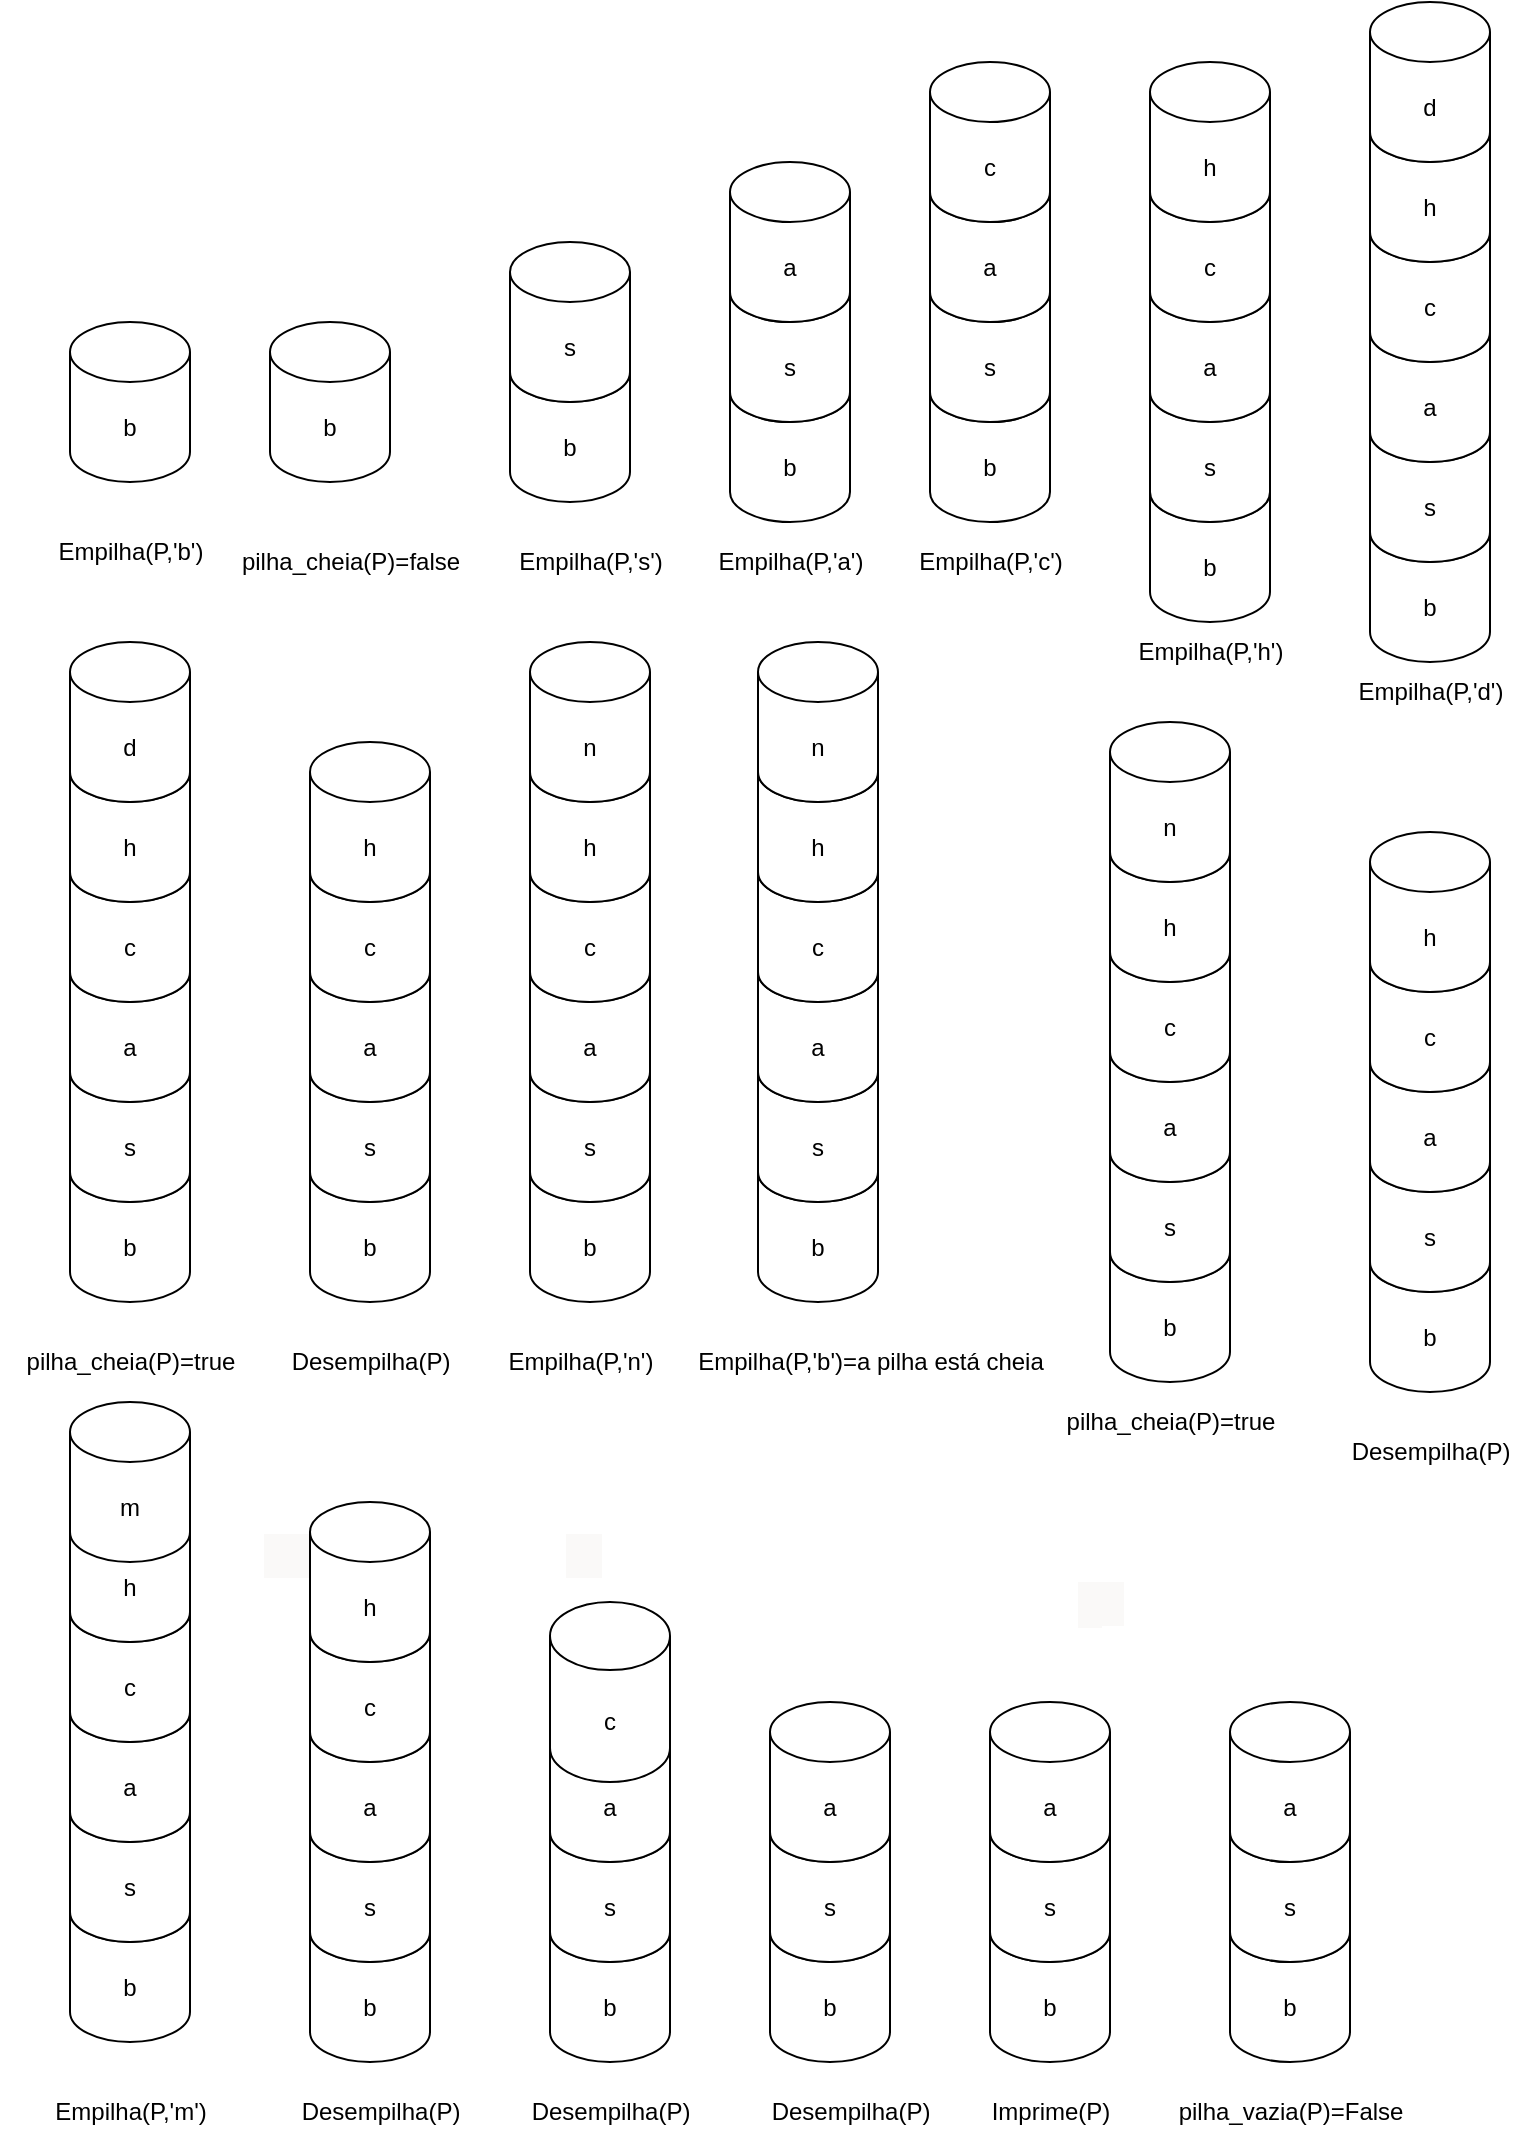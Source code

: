 <mxfile version="21.1.2" type="device">
  <diagram name="Página-1" id="SkR_Jw85REUD5UmyeHUb">
    <mxGraphModel dx="552" dy="1864" grid="1" gridSize="10" guides="1" tooltips="1" connect="1" arrows="1" fold="1" page="1" pageScale="1" pageWidth="827" pageHeight="1169" math="0" shadow="0">
      <root>
        <mxCell id="0" />
        <mxCell id="1" parent="0" />
        <mxCell id="zpdXTJHIISxCCyate11u-1" value="b" style="shape=cylinder3;whiteSpace=wrap;html=1;boundedLbl=1;backgroundOutline=1;size=15;" vertex="1" parent="1">
          <mxGeometry x="70" y="130" width="60" height="80" as="geometry" />
        </mxCell>
        <mxCell id="zpdXTJHIISxCCyate11u-2" value="Empilha(P,&#39;b&#39;)&lt;span style=&quot;color: transparent; position: absolute; cursor: text; transform-origin: 0% 0%; text-align: start; background-color: rgb(250, 249, 248); left: 132.44px; top: 767.065px; font-size: 18.4px; font-family: sans-serif;&quot;&gt;P&lt;/span&gt;&lt;span style=&quot;color: transparent; position: absolute; cursor: text; transform-origin: 0% 0%; text-align: start; background-color: rgb(250, 249, 248); left: 144.64px; top: 767.06px; font-size: 18.4px; font-family: sans-serif; transform: scaleX(0.996);&quot;&gt;,’b’)&lt;/span&gt;" style="text;html=1;align=center;verticalAlign=middle;resizable=0;points=[];autosize=1;strokeColor=none;fillColor=none;" vertex="1" parent="1">
          <mxGeometry x="50" y="230" width="100" height="30" as="geometry" />
        </mxCell>
        <mxCell id="zpdXTJHIISxCCyate11u-3" value="pilha_cheia(P)=false&lt;span style=&quot;color: transparent; position: absolute; cursor: text; transform-origin: 0% 0%; text-align: start; background-color: rgb(250, 249, 248); left: 283.233px; top: 767.065px; font-size: 18.4px; font-family: sans-serif;&quot;&gt;P&lt;/span&gt;&lt;span style=&quot;color: transparent; position: absolute; cursor: text; transform-origin: 0% 0%; text-align: start; background-color: rgb(250, 249, 248); left: 295.433px; top: 767.065px; font-size: 18.4px; font-family: sans-serif; transform: scaleX(0.997);&quot;&gt;)&lt;/span&gt;" style="text;html=1;align=center;verticalAlign=middle;resizable=0;points=[];autosize=1;strokeColor=none;fillColor=none;" vertex="1" parent="1">
          <mxGeometry x="145" y="235" width="130" height="30" as="geometry" />
        </mxCell>
        <mxCell id="zpdXTJHIISxCCyate11u-4" value="b" style="shape=cylinder3;whiteSpace=wrap;html=1;boundedLbl=1;backgroundOutline=1;size=15;" vertex="1" parent="1">
          <mxGeometry x="170" y="130" width="60" height="80" as="geometry" />
        </mxCell>
        <mxCell id="zpdXTJHIISxCCyate11u-5" value="Empilha(P,&#39;s&#39;)&lt;span style=&quot;color: transparent; position: absolute; cursor: text; transform-origin: 0% 0%; text-align: start; background-color: rgb(250, 249, 248); left: 132.44px; top: 767.065px; font-size: 18.4px; font-family: sans-serif;&quot;&gt;P&lt;/span&gt;&lt;span style=&quot;color: transparent; position: absolute; cursor: text; transform-origin: 0% 0%; text-align: start; background-color: rgb(250, 249, 248); left: 144.64px; top: 767.06px; font-size: 18.4px; font-family: sans-serif; transform: scaleX(0.996);&quot;&gt;,’b’)&lt;/span&gt;" style="text;html=1;align=center;verticalAlign=middle;resizable=0;points=[];autosize=1;strokeColor=none;fillColor=none;" vertex="1" parent="1">
          <mxGeometry x="280" y="235" width="100" height="30" as="geometry" />
        </mxCell>
        <mxCell id="zpdXTJHIISxCCyate11u-6" value="b" style="shape=cylinder3;whiteSpace=wrap;html=1;boundedLbl=1;backgroundOutline=1;size=15;" vertex="1" parent="1">
          <mxGeometry x="290" y="140" width="60" height="80" as="geometry" />
        </mxCell>
        <mxCell id="zpdXTJHIISxCCyate11u-7" value="s" style="shape=cylinder3;whiteSpace=wrap;html=1;boundedLbl=1;backgroundOutline=1;size=15;" vertex="1" parent="1">
          <mxGeometry x="290" y="90" width="60" height="80" as="geometry" />
        </mxCell>
        <mxCell id="zpdXTJHIISxCCyate11u-8" value="Empilha(P,&#39;a&#39;)&lt;span style=&quot;color: transparent; position: absolute; cursor: text; transform-origin: 0% 0%; text-align: start; background-color: rgb(250, 249, 248); left: 132.44px; top: 767.065px; font-size: 18.4px; font-family: sans-serif;&quot;&gt;P&lt;/span&gt;&lt;span style=&quot;color: transparent; position: absolute; cursor: text; transform-origin: 0% 0%; text-align: start; background-color: rgb(250, 249, 248); left: 144.64px; top: 767.06px; font-size: 18.4px; font-family: sans-serif; transform: scaleX(0.996);&quot;&gt;,’b’)&lt;/span&gt;" style="text;html=1;align=center;verticalAlign=middle;resizable=0;points=[];autosize=1;strokeColor=none;fillColor=none;" vertex="1" parent="1">
          <mxGeometry x="380" y="235" width="100" height="30" as="geometry" />
        </mxCell>
        <mxCell id="zpdXTJHIISxCCyate11u-9" value="b" style="shape=cylinder3;whiteSpace=wrap;html=1;boundedLbl=1;backgroundOutline=1;size=15;" vertex="1" parent="1">
          <mxGeometry x="400" y="150" width="60" height="80" as="geometry" />
        </mxCell>
        <mxCell id="zpdXTJHIISxCCyate11u-10" value="s" style="shape=cylinder3;whiteSpace=wrap;html=1;boundedLbl=1;backgroundOutline=1;size=15;" vertex="1" parent="1">
          <mxGeometry x="400" y="100" width="60" height="80" as="geometry" />
        </mxCell>
        <mxCell id="zpdXTJHIISxCCyate11u-11" value="a" style="shape=cylinder3;whiteSpace=wrap;html=1;boundedLbl=1;backgroundOutline=1;size=15;" vertex="1" parent="1">
          <mxGeometry x="400" y="50" width="60" height="80" as="geometry" />
        </mxCell>
        <mxCell id="zpdXTJHIISxCCyate11u-12" value="b" style="shape=cylinder3;whiteSpace=wrap;html=1;boundedLbl=1;backgroundOutline=1;size=15;" vertex="1" parent="1">
          <mxGeometry x="500" y="150" width="60" height="80" as="geometry" />
        </mxCell>
        <mxCell id="zpdXTJHIISxCCyate11u-13" value="s" style="shape=cylinder3;whiteSpace=wrap;html=1;boundedLbl=1;backgroundOutline=1;size=15;" vertex="1" parent="1">
          <mxGeometry x="500" y="100" width="60" height="80" as="geometry" />
        </mxCell>
        <mxCell id="zpdXTJHIISxCCyate11u-14" value="a" style="shape=cylinder3;whiteSpace=wrap;html=1;boundedLbl=1;backgroundOutline=1;size=15;" vertex="1" parent="1">
          <mxGeometry x="500" y="50" width="60" height="80" as="geometry" />
        </mxCell>
        <mxCell id="zpdXTJHIISxCCyate11u-15" value="c" style="shape=cylinder3;whiteSpace=wrap;html=1;boundedLbl=1;backgroundOutline=1;size=15;" vertex="1" parent="1">
          <mxGeometry x="500" width="60" height="80" as="geometry" />
        </mxCell>
        <mxCell id="zpdXTJHIISxCCyate11u-16" value="Empilha(P,&#39;c&#39;)&lt;span style=&quot;color: transparent; position: absolute; cursor: text; transform-origin: 0% 0%; text-align: start; background-color: rgb(250, 249, 248); left: 132.44px; top: 767.065px; font-size: 18.4px; font-family: sans-serif;&quot;&gt;P&lt;/span&gt;&lt;span style=&quot;color: transparent; position: absolute; cursor: text; transform-origin: 0% 0%; text-align: start; background-color: rgb(250, 249, 248); left: 144.64px; top: 767.06px; font-size: 18.4px; font-family: sans-serif; transform: scaleX(0.996);&quot;&gt;,’b’)&lt;/span&gt;" style="text;html=1;align=center;verticalAlign=middle;resizable=0;points=[];autosize=1;strokeColor=none;fillColor=none;" vertex="1" parent="1">
          <mxGeometry x="480" y="235" width="100" height="30" as="geometry" />
        </mxCell>
        <mxCell id="zpdXTJHIISxCCyate11u-17" value="b" style="shape=cylinder3;whiteSpace=wrap;html=1;boundedLbl=1;backgroundOutline=1;size=15;" vertex="1" parent="1">
          <mxGeometry x="610" y="200" width="60" height="80" as="geometry" />
        </mxCell>
        <mxCell id="zpdXTJHIISxCCyate11u-18" value="s" style="shape=cylinder3;whiteSpace=wrap;html=1;boundedLbl=1;backgroundOutline=1;size=15;" vertex="1" parent="1">
          <mxGeometry x="610" y="150" width="60" height="80" as="geometry" />
        </mxCell>
        <mxCell id="zpdXTJHIISxCCyate11u-19" value="a" style="shape=cylinder3;whiteSpace=wrap;html=1;boundedLbl=1;backgroundOutline=1;size=15;" vertex="1" parent="1">
          <mxGeometry x="610" y="100" width="60" height="80" as="geometry" />
        </mxCell>
        <mxCell id="zpdXTJHIISxCCyate11u-20" value="c" style="shape=cylinder3;whiteSpace=wrap;html=1;boundedLbl=1;backgroundOutline=1;size=15;" vertex="1" parent="1">
          <mxGeometry x="610" y="50" width="60" height="80" as="geometry" />
        </mxCell>
        <mxCell id="zpdXTJHIISxCCyate11u-21" value="Empilha(P,&#39;h&#39;)&lt;span style=&quot;color: transparent; position: absolute; cursor: text; transform-origin: 0% 0%; text-align: start; background-color: rgb(250, 249, 248); left: 132.44px; top: 767.065px; font-size: 18.4px; font-family: sans-serif;&quot;&gt;P&lt;/span&gt;&lt;span style=&quot;color: transparent; position: absolute; cursor: text; transform-origin: 0% 0%; text-align: start; background-color: rgb(250, 249, 248); left: 144.64px; top: 767.06px; font-size: 18.4px; font-family: sans-serif; transform: scaleX(0.996);&quot;&gt;,’b’)&lt;/span&gt;" style="text;html=1;align=center;verticalAlign=middle;resizable=0;points=[];autosize=1;strokeColor=none;fillColor=none;" vertex="1" parent="1">
          <mxGeometry x="590" y="280" width="100" height="30" as="geometry" />
        </mxCell>
        <mxCell id="zpdXTJHIISxCCyate11u-22" value="h" style="shape=cylinder3;whiteSpace=wrap;html=1;boundedLbl=1;backgroundOutline=1;size=15;" vertex="1" parent="1">
          <mxGeometry x="610" width="60" height="80" as="geometry" />
        </mxCell>
        <mxCell id="zpdXTJHIISxCCyate11u-23" value="Empilha(P,&#39;d&#39;)&lt;span style=&quot;color: transparent; position: absolute; cursor: text; transform-origin: 0% 0%; text-align: start; background-color: rgb(250, 249, 248); left: 132.44px; top: 767.065px; font-size: 18.4px; font-family: sans-serif;&quot;&gt;P&lt;/span&gt;&lt;span style=&quot;color: transparent; position: absolute; cursor: text; transform-origin: 0% 0%; text-align: start; background-color: rgb(250, 249, 248); left: 144.64px; top: 767.06px; font-size: 18.4px; font-family: sans-serif; transform: scaleX(0.996);&quot;&gt;,’b’)&lt;/span&gt;" style="text;html=1;align=center;verticalAlign=middle;resizable=0;points=[];autosize=1;strokeColor=none;fillColor=none;" vertex="1" parent="1">
          <mxGeometry x="700" y="300" width="100" height="30" as="geometry" />
        </mxCell>
        <mxCell id="zpdXTJHIISxCCyate11u-31" value="b" style="shape=cylinder3;whiteSpace=wrap;html=1;boundedLbl=1;backgroundOutline=1;size=15;" vertex="1" parent="1">
          <mxGeometry x="720" y="220" width="60" height="80" as="geometry" />
        </mxCell>
        <mxCell id="zpdXTJHIISxCCyate11u-32" value="s" style="shape=cylinder3;whiteSpace=wrap;html=1;boundedLbl=1;backgroundOutline=1;size=15;" vertex="1" parent="1">
          <mxGeometry x="720" y="170" width="60" height="80" as="geometry" />
        </mxCell>
        <mxCell id="zpdXTJHIISxCCyate11u-33" value="a" style="shape=cylinder3;whiteSpace=wrap;html=1;boundedLbl=1;backgroundOutline=1;size=15;" vertex="1" parent="1">
          <mxGeometry x="720" y="120" width="60" height="80" as="geometry" />
        </mxCell>
        <mxCell id="zpdXTJHIISxCCyate11u-34" value="c" style="shape=cylinder3;whiteSpace=wrap;html=1;boundedLbl=1;backgroundOutline=1;size=15;" vertex="1" parent="1">
          <mxGeometry x="720" y="70" width="60" height="80" as="geometry" />
        </mxCell>
        <mxCell id="zpdXTJHIISxCCyate11u-35" value="h" style="shape=cylinder3;whiteSpace=wrap;html=1;boundedLbl=1;backgroundOutline=1;size=15;" vertex="1" parent="1">
          <mxGeometry x="720" y="20" width="60" height="80" as="geometry" />
        </mxCell>
        <mxCell id="zpdXTJHIISxCCyate11u-36" value="d" style="shape=cylinder3;whiteSpace=wrap;html=1;boundedLbl=1;backgroundOutline=1;size=15;" vertex="1" parent="1">
          <mxGeometry x="720" y="-30" width="60" height="80" as="geometry" />
        </mxCell>
        <mxCell id="zpdXTJHIISxCCyate11u-37" value="b" style="shape=cylinder3;whiteSpace=wrap;html=1;boundedLbl=1;backgroundOutline=1;size=15;" vertex="1" parent="1">
          <mxGeometry x="70" y="540" width="60" height="80" as="geometry" />
        </mxCell>
        <mxCell id="zpdXTJHIISxCCyate11u-38" value="s" style="shape=cylinder3;whiteSpace=wrap;html=1;boundedLbl=1;backgroundOutline=1;size=15;" vertex="1" parent="1">
          <mxGeometry x="70" y="490" width="60" height="80" as="geometry" />
        </mxCell>
        <mxCell id="zpdXTJHIISxCCyate11u-39" value="a" style="shape=cylinder3;whiteSpace=wrap;html=1;boundedLbl=1;backgroundOutline=1;size=15;" vertex="1" parent="1">
          <mxGeometry x="70" y="440" width="60" height="80" as="geometry" />
        </mxCell>
        <mxCell id="zpdXTJHIISxCCyate11u-40" value="c" style="shape=cylinder3;whiteSpace=wrap;html=1;boundedLbl=1;backgroundOutline=1;size=15;" vertex="1" parent="1">
          <mxGeometry x="70" y="390" width="60" height="80" as="geometry" />
        </mxCell>
        <mxCell id="zpdXTJHIISxCCyate11u-41" value="h" style="shape=cylinder3;whiteSpace=wrap;html=1;boundedLbl=1;backgroundOutline=1;size=15;" vertex="1" parent="1">
          <mxGeometry x="70" y="340" width="60" height="80" as="geometry" />
        </mxCell>
        <mxCell id="zpdXTJHIISxCCyate11u-42" value="d" style="shape=cylinder3;whiteSpace=wrap;html=1;boundedLbl=1;backgroundOutline=1;size=15;" vertex="1" parent="1">
          <mxGeometry x="70" y="290" width="60" height="80" as="geometry" />
        </mxCell>
        <mxCell id="zpdXTJHIISxCCyate11u-43" value="pilha_cheia(P)=true" style="text;html=1;align=center;verticalAlign=middle;resizable=0;points=[];autosize=1;strokeColor=none;fillColor=none;" vertex="1" parent="1">
          <mxGeometry x="35" y="635" width="130" height="30" as="geometry" />
        </mxCell>
        <mxCell id="zpdXTJHIISxCCyate11u-44" value="b" style="shape=cylinder3;whiteSpace=wrap;html=1;boundedLbl=1;backgroundOutline=1;size=15;" vertex="1" parent="1">
          <mxGeometry x="190" y="540" width="60" height="80" as="geometry" />
        </mxCell>
        <mxCell id="zpdXTJHIISxCCyate11u-45" value="s" style="shape=cylinder3;whiteSpace=wrap;html=1;boundedLbl=1;backgroundOutline=1;size=15;" vertex="1" parent="1">
          <mxGeometry x="190" y="490" width="60" height="80" as="geometry" />
        </mxCell>
        <mxCell id="zpdXTJHIISxCCyate11u-46" value="a" style="shape=cylinder3;whiteSpace=wrap;html=1;boundedLbl=1;backgroundOutline=1;size=15;" vertex="1" parent="1">
          <mxGeometry x="190" y="440" width="60" height="80" as="geometry" />
        </mxCell>
        <mxCell id="zpdXTJHIISxCCyate11u-47" value="c" style="shape=cylinder3;whiteSpace=wrap;html=1;boundedLbl=1;backgroundOutline=1;size=15;" vertex="1" parent="1">
          <mxGeometry x="190" y="390" width="60" height="80" as="geometry" />
        </mxCell>
        <mxCell id="zpdXTJHIISxCCyate11u-48" value="h" style="shape=cylinder3;whiteSpace=wrap;html=1;boundedLbl=1;backgroundOutline=1;size=15;" vertex="1" parent="1">
          <mxGeometry x="190" y="340" width="60" height="80" as="geometry" />
        </mxCell>
        <mxCell id="zpdXTJHIISxCCyate11u-50" value="Desempilha(P)&lt;span style=&quot;color: transparent; position: absolute; cursor: text; transform-origin: 0% 0%; text-align: start; background-color: rgb(250, 249, 248); left: 539.117px; top: 791.465px; font-size: 18.4px; font-family: sans-serif;&quot;&gt;P&lt;/span&gt;&lt;span style=&quot;color: transparent; position: absolute; cursor: text; transform-origin: 0% 0%; text-align: start; background-color: rgb(250, 249, 248); left: 551.317px; top: 791.465px; font-size: 18.4px; font-family: sans-serif; transform: scaleX(0.997);&quot;&gt;),&lt;/span&gt;" style="text;html=1;align=center;verticalAlign=middle;resizable=0;points=[];autosize=1;strokeColor=none;fillColor=none;" vertex="1" parent="1">
          <mxGeometry x="170" y="635" width="100" height="30" as="geometry" />
        </mxCell>
        <mxCell id="zpdXTJHIISxCCyate11u-51" value="b" style="shape=cylinder3;whiteSpace=wrap;html=1;boundedLbl=1;backgroundOutline=1;size=15;" vertex="1" parent="1">
          <mxGeometry x="300" y="540" width="60" height="80" as="geometry" />
        </mxCell>
        <mxCell id="zpdXTJHIISxCCyate11u-52" value="s" style="shape=cylinder3;whiteSpace=wrap;html=1;boundedLbl=1;backgroundOutline=1;size=15;" vertex="1" parent="1">
          <mxGeometry x="300" y="490" width="60" height="80" as="geometry" />
        </mxCell>
        <mxCell id="zpdXTJHIISxCCyate11u-53" value="a" style="shape=cylinder3;whiteSpace=wrap;html=1;boundedLbl=1;backgroundOutline=1;size=15;" vertex="1" parent="1">
          <mxGeometry x="300" y="440" width="60" height="80" as="geometry" />
        </mxCell>
        <mxCell id="zpdXTJHIISxCCyate11u-54" value="c" style="shape=cylinder3;whiteSpace=wrap;html=1;boundedLbl=1;backgroundOutline=1;size=15;" vertex="1" parent="1">
          <mxGeometry x="300" y="390" width="60" height="80" as="geometry" />
        </mxCell>
        <mxCell id="zpdXTJHIISxCCyate11u-55" value="h" style="shape=cylinder3;whiteSpace=wrap;html=1;boundedLbl=1;backgroundOutline=1;size=15;" vertex="1" parent="1">
          <mxGeometry x="300" y="340" width="60" height="80" as="geometry" />
        </mxCell>
        <mxCell id="zpdXTJHIISxCCyate11u-56" value="n" style="shape=cylinder3;whiteSpace=wrap;html=1;boundedLbl=1;backgroundOutline=1;size=15;" vertex="1" parent="1">
          <mxGeometry x="300" y="290" width="60" height="80" as="geometry" />
        </mxCell>
        <mxCell id="zpdXTJHIISxCCyate11u-58" value="Empilha(P,&#39;n&#39;)&lt;span style=&quot;color: transparent; position: absolute; cursor: text; transform-origin: 0% 0%; text-align: start; background-color: rgb(250, 249, 248); left: 132.44px; top: 767.065px; font-size: 18.4px; font-family: sans-serif;&quot;&gt;P&lt;/span&gt;&lt;span style=&quot;color: transparent; position: absolute; cursor: text; transform-origin: 0% 0%; text-align: start; background-color: rgb(250, 249, 248); left: 144.64px; top: 767.06px; font-size: 18.4px; font-family: sans-serif; transform: scaleX(0.996);&quot;&gt;,’b’)&lt;/span&gt;" style="text;html=1;align=center;verticalAlign=middle;resizable=0;points=[];autosize=1;strokeColor=none;fillColor=none;" vertex="1" parent="1">
          <mxGeometry x="275" y="635" width="100" height="30" as="geometry" />
        </mxCell>
        <mxCell id="zpdXTJHIISxCCyate11u-59" value="b" style="shape=cylinder3;whiteSpace=wrap;html=1;boundedLbl=1;backgroundOutline=1;size=15;" vertex="1" parent="1">
          <mxGeometry x="414" y="540" width="60" height="80" as="geometry" />
        </mxCell>
        <mxCell id="zpdXTJHIISxCCyate11u-60" value="s" style="shape=cylinder3;whiteSpace=wrap;html=1;boundedLbl=1;backgroundOutline=1;size=15;" vertex="1" parent="1">
          <mxGeometry x="414" y="490" width="60" height="80" as="geometry" />
        </mxCell>
        <mxCell id="zpdXTJHIISxCCyate11u-61" value="a" style="shape=cylinder3;whiteSpace=wrap;html=1;boundedLbl=1;backgroundOutline=1;size=15;" vertex="1" parent="1">
          <mxGeometry x="414" y="440" width="60" height="80" as="geometry" />
        </mxCell>
        <mxCell id="zpdXTJHIISxCCyate11u-62" value="c" style="shape=cylinder3;whiteSpace=wrap;html=1;boundedLbl=1;backgroundOutline=1;size=15;" vertex="1" parent="1">
          <mxGeometry x="414" y="390" width="60" height="80" as="geometry" />
        </mxCell>
        <mxCell id="zpdXTJHIISxCCyate11u-63" value="h" style="shape=cylinder3;whiteSpace=wrap;html=1;boundedLbl=1;backgroundOutline=1;size=15;" vertex="1" parent="1">
          <mxGeometry x="414" y="340" width="60" height="80" as="geometry" />
        </mxCell>
        <mxCell id="zpdXTJHIISxCCyate11u-64" value="n" style="shape=cylinder3;whiteSpace=wrap;html=1;boundedLbl=1;backgroundOutline=1;size=15;" vertex="1" parent="1">
          <mxGeometry x="414" y="290" width="60" height="80" as="geometry" />
        </mxCell>
        <mxCell id="zpdXTJHIISxCCyate11u-65" value="Empilha(P,&#39;b&#39;)=a pilha está cheia&lt;span style=&quot;color: transparent; position: absolute; cursor: text; transform-origin: 0% 0%; text-align: start; background-color: rgb(250, 249, 248); left: 132.44px; top: 767.065px; font-size: 18.4px; font-family: sans-serif;&quot;&gt;P&lt;/span&gt;&lt;span style=&quot;color: transparent; position: absolute; cursor: text; transform-origin: 0% 0%; text-align: start; background-color: rgb(250, 249, 248); left: 144.64px; top: 767.06px; font-size: 18.4px; font-family: sans-serif; transform: scaleX(0.996);&quot;&gt;,’b’)&lt;/span&gt;" style="text;html=1;align=center;verticalAlign=middle;resizable=0;points=[];autosize=1;strokeColor=none;fillColor=none;" vertex="1" parent="1">
          <mxGeometry x="370" y="635" width="200" height="30" as="geometry" />
        </mxCell>
        <mxCell id="zpdXTJHIISxCCyate11u-66" value="b" style="shape=cylinder3;whiteSpace=wrap;html=1;boundedLbl=1;backgroundOutline=1;size=15;" vertex="1" parent="1">
          <mxGeometry x="590" y="580" width="60" height="80" as="geometry" />
        </mxCell>
        <mxCell id="zpdXTJHIISxCCyate11u-67" value="s" style="shape=cylinder3;whiteSpace=wrap;html=1;boundedLbl=1;backgroundOutline=1;size=15;" vertex="1" parent="1">
          <mxGeometry x="590" y="530" width="60" height="80" as="geometry" />
        </mxCell>
        <mxCell id="zpdXTJHIISxCCyate11u-68" value="a" style="shape=cylinder3;whiteSpace=wrap;html=1;boundedLbl=1;backgroundOutline=1;size=15;" vertex="1" parent="1">
          <mxGeometry x="590" y="480" width="60" height="80" as="geometry" />
        </mxCell>
        <mxCell id="zpdXTJHIISxCCyate11u-69" value="c" style="shape=cylinder3;whiteSpace=wrap;html=1;boundedLbl=1;backgroundOutline=1;size=15;" vertex="1" parent="1">
          <mxGeometry x="590" y="430" width="60" height="80" as="geometry" />
        </mxCell>
        <mxCell id="zpdXTJHIISxCCyate11u-70" value="h" style="shape=cylinder3;whiteSpace=wrap;html=1;boundedLbl=1;backgroundOutline=1;size=15;" vertex="1" parent="1">
          <mxGeometry x="590" y="380" width="60" height="80" as="geometry" />
        </mxCell>
        <mxCell id="zpdXTJHIISxCCyate11u-71" value="n" style="shape=cylinder3;whiteSpace=wrap;html=1;boundedLbl=1;backgroundOutline=1;size=15;" vertex="1" parent="1">
          <mxGeometry x="590" y="330" width="60" height="80" as="geometry" />
        </mxCell>
        <mxCell id="zpdXTJHIISxCCyate11u-72" value="pilha_cheia(P)=true" style="text;html=1;align=center;verticalAlign=middle;resizable=0;points=[];autosize=1;strokeColor=none;fillColor=none;" vertex="1" parent="1">
          <mxGeometry x="555" y="665" width="130" height="30" as="geometry" />
        </mxCell>
        <mxCell id="zpdXTJHIISxCCyate11u-73" value="b" style="shape=cylinder3;whiteSpace=wrap;html=1;boundedLbl=1;backgroundOutline=1;size=15;" vertex="1" parent="1">
          <mxGeometry x="720" y="585" width="60" height="80" as="geometry" />
        </mxCell>
        <mxCell id="zpdXTJHIISxCCyate11u-74" value="s" style="shape=cylinder3;whiteSpace=wrap;html=1;boundedLbl=1;backgroundOutline=1;size=15;" vertex="1" parent="1">
          <mxGeometry x="720" y="535" width="60" height="80" as="geometry" />
        </mxCell>
        <mxCell id="zpdXTJHIISxCCyate11u-75" value="a" style="shape=cylinder3;whiteSpace=wrap;html=1;boundedLbl=1;backgroundOutline=1;size=15;" vertex="1" parent="1">
          <mxGeometry x="720" y="485" width="60" height="80" as="geometry" />
        </mxCell>
        <mxCell id="zpdXTJHIISxCCyate11u-76" value="c" style="shape=cylinder3;whiteSpace=wrap;html=1;boundedLbl=1;backgroundOutline=1;size=15;" vertex="1" parent="1">
          <mxGeometry x="720" y="435" width="60" height="80" as="geometry" />
        </mxCell>
        <mxCell id="zpdXTJHIISxCCyate11u-77" value="h" style="shape=cylinder3;whiteSpace=wrap;html=1;boundedLbl=1;backgroundOutline=1;size=15;" vertex="1" parent="1">
          <mxGeometry x="720" y="385" width="60" height="80" as="geometry" />
        </mxCell>
        <mxCell id="zpdXTJHIISxCCyate11u-78" value="Desempilha(P)&lt;span style=&quot;color: transparent; position: absolute; cursor: text; transform-origin: 0% 0%; text-align: start; background-color: rgb(250, 249, 248); left: 539.117px; top: 791.465px; font-size: 18.4px; font-family: sans-serif;&quot;&gt;P&lt;/span&gt;&lt;span style=&quot;color: transparent; position: absolute; cursor: text; transform-origin: 0% 0%; text-align: start; background-color: rgb(250, 249, 248); left: 551.317px; top: 791.465px; font-size: 18.4px; font-family: sans-serif; transform: scaleX(0.997);&quot;&gt;),&lt;/span&gt;" style="text;html=1;align=center;verticalAlign=middle;resizable=0;points=[];autosize=1;strokeColor=none;fillColor=none;" vertex="1" parent="1">
          <mxGeometry x="700" y="680" width="100" height="30" as="geometry" />
        </mxCell>
        <mxCell id="zpdXTJHIISxCCyate11u-79" value="b" style="shape=cylinder3;whiteSpace=wrap;html=1;boundedLbl=1;backgroundOutline=1;size=15;" vertex="1" parent="1">
          <mxGeometry x="70" y="910" width="60" height="80" as="geometry" />
        </mxCell>
        <mxCell id="zpdXTJHIISxCCyate11u-80" value="s" style="shape=cylinder3;whiteSpace=wrap;html=1;boundedLbl=1;backgroundOutline=1;size=15;" vertex="1" parent="1">
          <mxGeometry x="70" y="860" width="60" height="80" as="geometry" />
        </mxCell>
        <mxCell id="zpdXTJHIISxCCyate11u-81" value="a" style="shape=cylinder3;whiteSpace=wrap;html=1;boundedLbl=1;backgroundOutline=1;size=15;" vertex="1" parent="1">
          <mxGeometry x="70" y="810" width="60" height="80" as="geometry" />
        </mxCell>
        <mxCell id="zpdXTJHIISxCCyate11u-82" value="c" style="shape=cylinder3;whiteSpace=wrap;html=1;boundedLbl=1;backgroundOutline=1;size=15;" vertex="1" parent="1">
          <mxGeometry x="70" y="760" width="60" height="80" as="geometry" />
        </mxCell>
        <mxCell id="zpdXTJHIISxCCyate11u-83" value="h" style="shape=cylinder3;whiteSpace=wrap;html=1;boundedLbl=1;backgroundOutline=1;size=15;" vertex="1" parent="1">
          <mxGeometry x="70" y="710" width="60" height="80" as="geometry" />
        </mxCell>
        <mxCell id="zpdXTJHIISxCCyate11u-89" value="m" style="shape=cylinder3;whiteSpace=wrap;html=1;boundedLbl=1;backgroundOutline=1;size=15;" vertex="1" parent="1">
          <mxGeometry x="70" y="670" width="60" height="80" as="geometry" />
        </mxCell>
        <mxCell id="zpdXTJHIISxCCyate11u-90" value="Empilha(P,&#39;m&#39;)&lt;span style=&quot;color: transparent; position: absolute; cursor: text; transform-origin: 0% 0%; text-align: start; background-color: rgb(250, 249, 248); left: 132.44px; top: 767.065px; font-size: 18.4px; font-family: sans-serif;&quot;&gt;P&lt;/span&gt;&lt;span style=&quot;color: transparent; position: absolute; cursor: text; transform-origin: 0% 0%; text-align: start; background-color: rgb(250, 249, 248); left: 144.64px; top: 767.06px; font-size: 18.4px; font-family: sans-serif; transform: scaleX(0.996);&quot;&gt;,’b’)&lt;/span&gt;" style="text;html=1;align=center;verticalAlign=middle;resizable=0;points=[];autosize=1;strokeColor=none;fillColor=none;" vertex="1" parent="1">
          <mxGeometry x="50" y="1010" width="100" height="30" as="geometry" />
        </mxCell>
        <mxCell id="zpdXTJHIISxCCyate11u-91" value="Desempilha(P)&lt;span style=&quot;color: transparent; position: absolute; cursor: text; transform-origin: 0% 0%; text-align: start; background-color: rgb(250, 249, 248); left: 539.117px; top: 791.465px; font-size: 18.4px; font-family: sans-serif;&quot;&gt;P&lt;/span&gt;&lt;span style=&quot;color: transparent; position: absolute; cursor: text; transform-origin: 0% 0%; text-align: start; background-color: rgb(250, 249, 248); left: 551.317px; top: 791.465px; font-size: 18.4px; font-family: sans-serif; transform: scaleX(0.997);&quot;&gt;),&lt;/span&gt;" style="text;html=1;align=center;verticalAlign=middle;resizable=0;points=[];autosize=1;strokeColor=none;fillColor=none;" vertex="1" parent="1">
          <mxGeometry x="175" y="1010" width="100" height="30" as="geometry" />
        </mxCell>
        <mxCell id="zpdXTJHIISxCCyate11u-92" value="b" style="shape=cylinder3;whiteSpace=wrap;html=1;boundedLbl=1;backgroundOutline=1;size=15;" vertex="1" parent="1">
          <mxGeometry x="190" y="920" width="60" height="80" as="geometry" />
        </mxCell>
        <mxCell id="zpdXTJHIISxCCyate11u-93" value="s" style="shape=cylinder3;whiteSpace=wrap;html=1;boundedLbl=1;backgroundOutline=1;size=15;" vertex="1" parent="1">
          <mxGeometry x="190" y="870" width="60" height="80" as="geometry" />
        </mxCell>
        <mxCell id="zpdXTJHIISxCCyate11u-94" value="a" style="shape=cylinder3;whiteSpace=wrap;html=1;boundedLbl=1;backgroundOutline=1;size=15;" vertex="1" parent="1">
          <mxGeometry x="190" y="820" width="60" height="80" as="geometry" />
        </mxCell>
        <mxCell id="zpdXTJHIISxCCyate11u-95" value="c" style="shape=cylinder3;whiteSpace=wrap;html=1;boundedLbl=1;backgroundOutline=1;size=15;" vertex="1" parent="1">
          <mxGeometry x="190" y="770" width="60" height="80" as="geometry" />
        </mxCell>
        <mxCell id="zpdXTJHIISxCCyate11u-96" value="h" style="shape=cylinder3;whiteSpace=wrap;html=1;boundedLbl=1;backgroundOutline=1;size=15;" vertex="1" parent="1">
          <mxGeometry x="190" y="720" width="60" height="80" as="geometry" />
        </mxCell>
        <mxCell id="zpdXTJHIISxCCyate11u-97" value="Desempilha(P)&lt;span style=&quot;color: transparent; position: absolute; cursor: text; transform-origin: 0% 0%; text-align: start; background-color: rgb(250, 249, 248); left: 539.117px; top: 791.465px; font-size: 18.4px; font-family: sans-serif;&quot;&gt;P&lt;/span&gt;&lt;span style=&quot;color: transparent; position: absolute; cursor: text; transform-origin: 0% 0%; text-align: start; background-color: rgb(250, 249, 248); left: 551.317px; top: 791.465px; font-size: 18.4px; font-family: sans-serif; transform: scaleX(0.997);&quot;&gt;),&lt;/span&gt;" style="text;html=1;align=center;verticalAlign=middle;resizable=0;points=[];autosize=1;strokeColor=none;fillColor=none;" vertex="1" parent="1">
          <mxGeometry x="290" y="1010" width="100" height="30" as="geometry" />
        </mxCell>
        <mxCell id="zpdXTJHIISxCCyate11u-98" value="Desempilha(P)&lt;span style=&quot;color: transparent; position: absolute; cursor: text; transform-origin: 0% 0%; text-align: start; background-color: rgb(250, 249, 248); left: 539.117px; top: 791.465px; font-size: 18.4px; font-family: sans-serif;&quot;&gt;P&lt;/span&gt;&lt;span style=&quot;color: transparent; position: absolute; cursor: text; transform-origin: 0% 0%; text-align: start; background-color: rgb(250, 249, 248); left: 551.317px; top: 791.465px; font-size: 18.4px; font-family: sans-serif; transform: scaleX(0.997);&quot;&gt;),&lt;/span&gt;" style="text;html=1;align=center;verticalAlign=middle;resizable=0;points=[];autosize=1;strokeColor=none;fillColor=none;" vertex="1" parent="1">
          <mxGeometry x="410" y="1010" width="100" height="30" as="geometry" />
        </mxCell>
        <mxCell id="zpdXTJHIISxCCyate11u-99" value="b" style="shape=cylinder3;whiteSpace=wrap;html=1;boundedLbl=1;backgroundOutline=1;size=15;" vertex="1" parent="1">
          <mxGeometry x="310" y="920" width="60" height="80" as="geometry" />
        </mxCell>
        <mxCell id="zpdXTJHIISxCCyate11u-100" value="s" style="shape=cylinder3;whiteSpace=wrap;html=1;boundedLbl=1;backgroundOutline=1;size=15;" vertex="1" parent="1">
          <mxGeometry x="310" y="870" width="60" height="80" as="geometry" />
        </mxCell>
        <mxCell id="zpdXTJHIISxCCyate11u-101" value="a" style="shape=cylinder3;whiteSpace=wrap;html=1;boundedLbl=1;backgroundOutline=1;size=15;" vertex="1" parent="1">
          <mxGeometry x="310" y="820" width="60" height="80" as="geometry" />
        </mxCell>
        <mxCell id="zpdXTJHIISxCCyate11u-102" value="c" style="shape=cylinder3;whiteSpace=wrap;html=1;boundedLbl=1;backgroundOutline=1;size=17;" vertex="1" parent="1">
          <mxGeometry x="310" y="770" width="60" height="90" as="geometry" />
        </mxCell>
        <mxCell id="zpdXTJHIISxCCyate11u-104" value="b" style="shape=cylinder3;whiteSpace=wrap;html=1;boundedLbl=1;backgroundOutline=1;size=15;" vertex="1" parent="1">
          <mxGeometry x="420" y="920" width="60" height="80" as="geometry" />
        </mxCell>
        <mxCell id="zpdXTJHIISxCCyate11u-105" value="s" style="shape=cylinder3;whiteSpace=wrap;html=1;boundedLbl=1;backgroundOutline=1;size=15;" vertex="1" parent="1">
          <mxGeometry x="420" y="870" width="60" height="80" as="geometry" />
        </mxCell>
        <mxCell id="zpdXTJHIISxCCyate11u-106" value="a" style="shape=cylinder3;whiteSpace=wrap;html=1;boundedLbl=1;backgroundOutline=1;size=15;" vertex="1" parent="1">
          <mxGeometry x="420" y="820" width="60" height="80" as="geometry" />
        </mxCell>
        <mxCell id="zpdXTJHIISxCCyate11u-107" value="Imprime(P)" style="text;html=1;align=center;verticalAlign=middle;resizable=0;points=[];autosize=1;strokeColor=none;fillColor=none;" vertex="1" parent="1">
          <mxGeometry x="520" y="1010" width="80" height="30" as="geometry" />
        </mxCell>
        <mxCell id="zpdXTJHIISxCCyate11u-108" value="b" style="shape=cylinder3;whiteSpace=wrap;html=1;boundedLbl=1;backgroundOutline=1;size=15;" vertex="1" parent="1">
          <mxGeometry x="530" y="920" width="60" height="80" as="geometry" />
        </mxCell>
        <mxCell id="zpdXTJHIISxCCyate11u-109" value="s" style="shape=cylinder3;whiteSpace=wrap;html=1;boundedLbl=1;backgroundOutline=1;size=15;" vertex="1" parent="1">
          <mxGeometry x="530" y="870" width="60" height="80" as="geometry" />
        </mxCell>
        <mxCell id="zpdXTJHIISxCCyate11u-110" value="a" style="shape=cylinder3;whiteSpace=wrap;html=1;boundedLbl=1;backgroundOutline=1;size=15;" vertex="1" parent="1">
          <mxGeometry x="530" y="820" width="60" height="80" as="geometry" />
        </mxCell>
        <mxCell id="zpdXTJHIISxCCyate11u-111" value="pilha_vazia(P)=False" style="text;html=1;align=center;verticalAlign=middle;resizable=0;points=[];autosize=1;strokeColor=none;fillColor=none;" vertex="1" parent="1">
          <mxGeometry x="610" y="1010" width="140" height="30" as="geometry" />
        </mxCell>
        <mxCell id="zpdXTJHIISxCCyate11u-112" value="b" style="shape=cylinder3;whiteSpace=wrap;html=1;boundedLbl=1;backgroundOutline=1;size=15;" vertex="1" parent="1">
          <mxGeometry x="650" y="920" width="60" height="80" as="geometry" />
        </mxCell>
        <mxCell id="zpdXTJHIISxCCyate11u-113" value="s" style="shape=cylinder3;whiteSpace=wrap;html=1;boundedLbl=1;backgroundOutline=1;size=15;" vertex="1" parent="1">
          <mxGeometry x="650" y="870" width="60" height="80" as="geometry" />
        </mxCell>
        <mxCell id="zpdXTJHIISxCCyate11u-114" value="a" style="shape=cylinder3;whiteSpace=wrap;html=1;boundedLbl=1;backgroundOutline=1;size=15;" vertex="1" parent="1">
          <mxGeometry x="650" y="820" width="60" height="80" as="geometry" />
        </mxCell>
      </root>
    </mxGraphModel>
  </diagram>
</mxfile>

